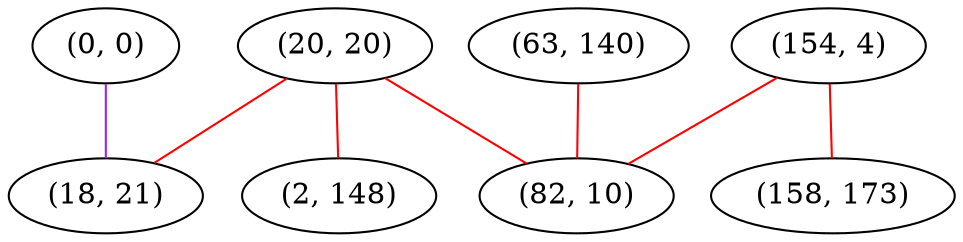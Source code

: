 graph "" {
"(0, 0)";
"(20, 20)";
"(2, 148)";
"(63, 140)";
"(154, 4)";
"(18, 21)";
"(158, 173)";
"(82, 10)";
"(0, 0)" -- "(18, 21)"  [color=purple, key=0, weight=4];
"(20, 20)" -- "(18, 21)"  [color=red, key=0, weight=1];
"(20, 20)" -- "(2, 148)"  [color=red, key=0, weight=1];
"(20, 20)" -- "(82, 10)"  [color=red, key=0, weight=1];
"(63, 140)" -- "(82, 10)"  [color=red, key=0, weight=1];
"(154, 4)" -- "(158, 173)"  [color=red, key=0, weight=1];
"(154, 4)" -- "(82, 10)"  [color=red, key=0, weight=1];
}
